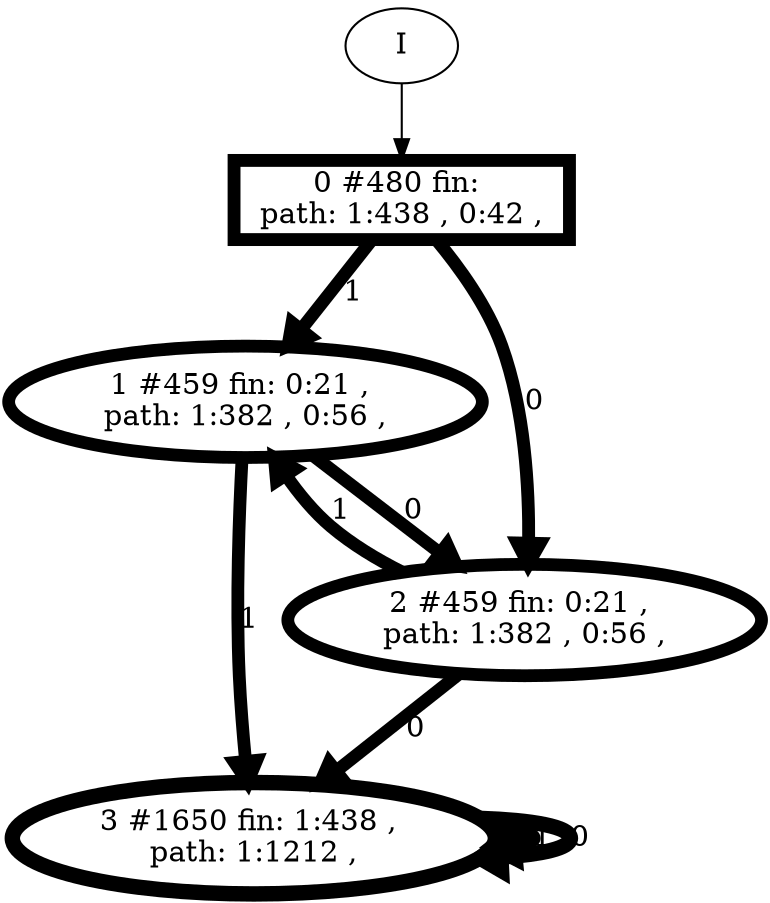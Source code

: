 // produced with flexfringe // 
digraph DFA {
	0 [label="root" shape=box];
		I -> 0;
	0 [ label="0 #480 fin: 
 path: 1:438 , 0:42 , " , penwidth=6.17587];
		0 -> 1 [label="1 " , penwidth=6.17587 ];
		0 -> 2 [label="0 " , penwidth=6.17587 ];
	1 [ label="1 #459 fin: 0:21 , 
 path: 1:382 , 0:56 , " , penwidth=6.13123];
		1 -> 3 [label="1 " , penwidth=6.13123 ];
		1 -> 2 [label="0 " , penwidth=6.13123 ];
	2 [ label="2 #459 fin: 0:21 , 
 path: 1:382 , 0:56 , " , penwidth=6.13123];
		2 -> 1 [label="1 " , penwidth=6.13123 ];
		2 -> 3 [label="0 " , penwidth=6.13123 ];
	3 [ label="3 #1650 fin: 1:438 , 
 path: 1:1212 , " , penwidth=7.40914];
		3 -> 3 [label="1 " , penwidth=7.40914 ];
		3 -> 3 [label="0 " , penwidth=7.40914 ];
}
